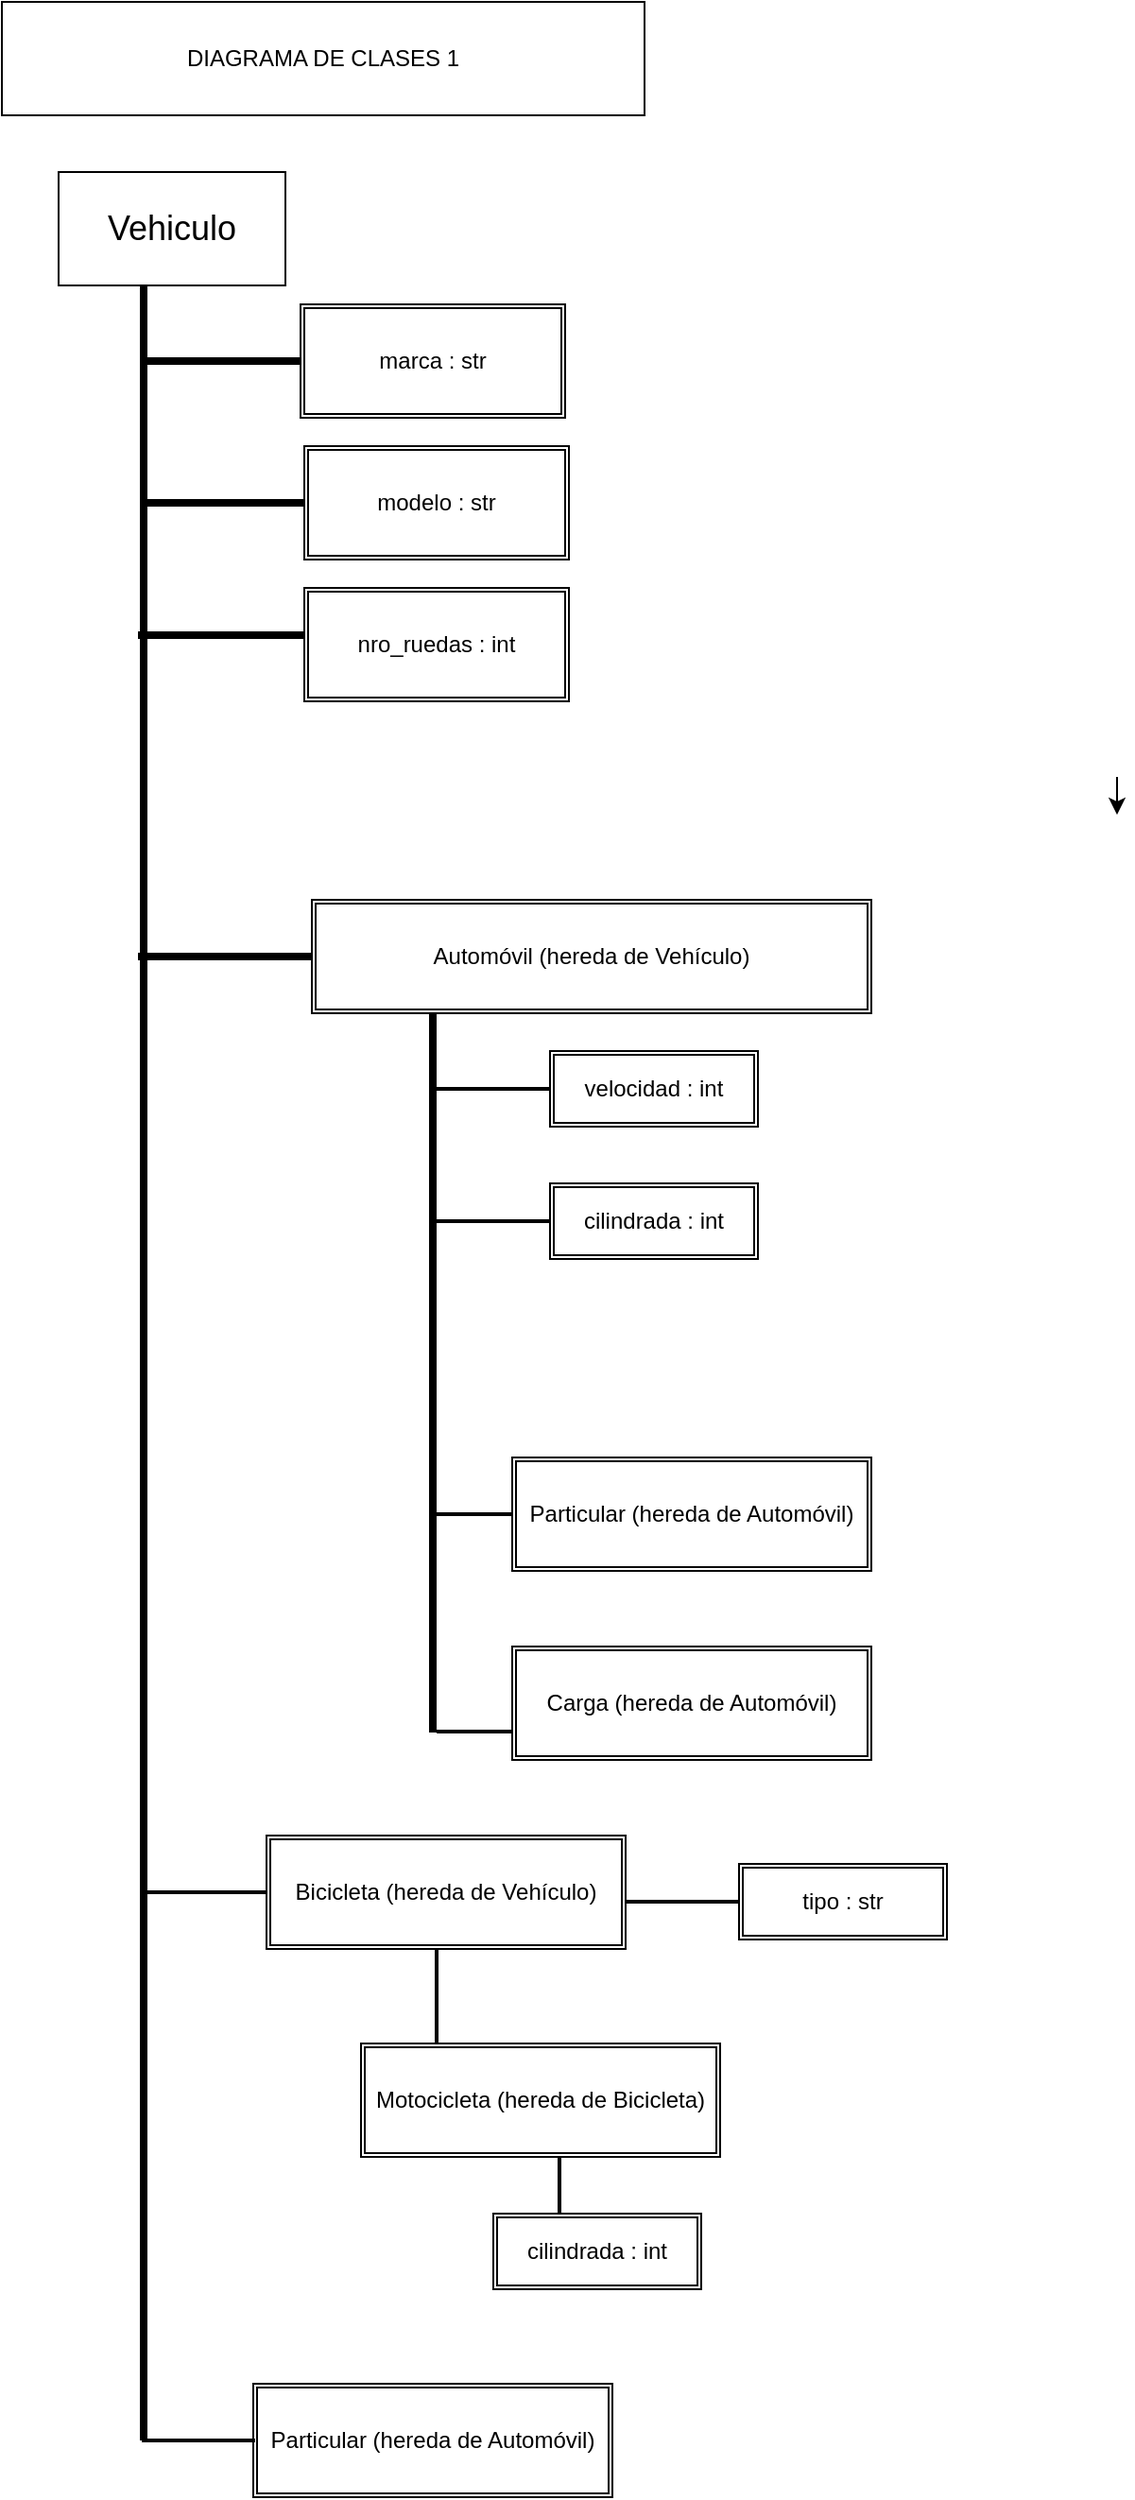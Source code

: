 <mxfile version="24.7.17">
  <diagram id="C5RBs43oDa-KdzZeNtuy" name="Page-1">
    <mxGraphModel dx="1364" dy="1611" grid="1" gridSize="10" guides="1" tooltips="1" connect="1" arrows="1" fold="1" page="1" pageScale="1" pageWidth="827" pageHeight="1169" math="0" shadow="0">
      <root>
        <mxCell id="WIyWlLk6GJQsqaUBKTNV-0" />
        <mxCell id="WIyWlLk6GJQsqaUBKTNV-1" parent="WIyWlLk6GJQsqaUBKTNV-0" />
        <mxCell id="3gYNeF9paigV0srNTuFU-2" value="&lt;font style=&quot;font-size: 18px;&quot;&gt;Vehiculo&lt;/font&gt;" style="rounded=0;whiteSpace=wrap;html=1;" vertex="1" parent="WIyWlLk6GJQsqaUBKTNV-1">
          <mxGeometry x="20" y="-70" width="120" height="60" as="geometry" />
        </mxCell>
        <mxCell id="3gYNeF9paigV0srNTuFU-5" value="" style="line;strokeWidth=4;direction=south;html=1;perimeter=backbonePerimeter;points=[];outlineConnect=0;rotation=90;" vertex="1" parent="WIyWlLk6GJQsqaUBKTNV-1">
          <mxGeometry x="104" y="-13.75" width="10" height="87.5" as="geometry" />
        </mxCell>
        <mxCell id="3gYNeF9paigV0srNTuFU-6" value="" style="line;strokeWidth=4;direction=south;html=1;perimeter=backbonePerimeter;points=[];outlineConnect=0;" vertex="1" parent="WIyWlLk6GJQsqaUBKTNV-1">
          <mxGeometry x="60" y="-10" width="10" height="1140" as="geometry" />
        </mxCell>
        <mxCell id="3gYNeF9paigV0srNTuFU-8" value="" style="line;strokeWidth=4;html=1;perimeter=backbonePerimeter;points=[];outlineConnect=0;" vertex="1" parent="WIyWlLk6GJQsqaUBKTNV-1">
          <mxGeometry x="64" y="100" width="90" height="10" as="geometry" />
        </mxCell>
        <mxCell id="3gYNeF9paigV0srNTuFU-9" value="" style="line;strokeWidth=4;html=1;perimeter=backbonePerimeter;points=[];outlineConnect=0;" vertex="1" parent="WIyWlLk6GJQsqaUBKTNV-1">
          <mxGeometry x="62" y="170" width="88" height="10" as="geometry" />
        </mxCell>
        <mxCell id="3gYNeF9paigV0srNTuFU-14" value="marca : str" style="shape=ext;double=1;rounded=0;whiteSpace=wrap;html=1;" vertex="1" parent="WIyWlLk6GJQsqaUBKTNV-1">
          <mxGeometry x="148" width="140" height="60" as="geometry" />
        </mxCell>
        <mxCell id="3gYNeF9paigV0srNTuFU-15" value="nro_ruedas : int" style="shape=ext;double=1;rounded=0;whiteSpace=wrap;html=1;" vertex="1" parent="WIyWlLk6GJQsqaUBKTNV-1">
          <mxGeometry x="150" y="150" width="140" height="60" as="geometry" />
        </mxCell>
        <mxCell id="3gYNeF9paigV0srNTuFU-16" value="modelo : str" style="shape=ext;double=1;rounded=0;whiteSpace=wrap;html=1;" vertex="1" parent="WIyWlLk6GJQsqaUBKTNV-1">
          <mxGeometry x="150" y="75" width="140" height="60" as="geometry" />
        </mxCell>
        <mxCell id="3gYNeF9paigV0srNTuFU-19" value="" style="line;strokeWidth=4;html=1;perimeter=backbonePerimeter;points=[];outlineConnect=0;" vertex="1" parent="WIyWlLk6GJQsqaUBKTNV-1">
          <mxGeometry x="62" y="340" width="98" height="10" as="geometry" />
        </mxCell>
        <mxCell id="3gYNeF9paigV0srNTuFU-20" style="edgeStyle=orthogonalEdgeStyle;rounded=0;orthogonalLoop=1;jettySize=auto;html=1;" edge="1" parent="WIyWlLk6GJQsqaUBKTNV-1">
          <mxGeometry relative="1" as="geometry">
            <mxPoint x="580" y="250" as="sourcePoint" />
            <mxPoint x="580" y="270" as="targetPoint" />
          </mxGeometry>
        </mxCell>
        <mxCell id="3gYNeF9paigV0srNTuFU-21" value="Automóvil (hereda de Vehículo)" style="shape=ext;double=1;rounded=0;whiteSpace=wrap;html=1;" vertex="1" parent="WIyWlLk6GJQsqaUBKTNV-1">
          <mxGeometry x="154" y="315" width="296" height="60" as="geometry" />
        </mxCell>
        <mxCell id="3gYNeF9paigV0srNTuFU-22" value="" style="line;strokeWidth=4;html=1;perimeter=backbonePerimeter;points=[];outlineConnect=0;rotation=90;" vertex="1" parent="WIyWlLk6GJQsqaUBKTNV-1">
          <mxGeometry x="27.76" y="560.25" width="380.48" height="10" as="geometry" />
        </mxCell>
        <mxCell id="3gYNeF9paigV0srNTuFU-23" value="" style="line;strokeWidth=2;html=1;" vertex="1" parent="WIyWlLk6GJQsqaUBKTNV-1">
          <mxGeometry x="220" y="410" width="60" height="10" as="geometry" />
        </mxCell>
        <mxCell id="3gYNeF9paigV0srNTuFU-24" value="" style="line;strokeWidth=2;html=1;" vertex="1" parent="WIyWlLk6GJQsqaUBKTNV-1">
          <mxGeometry x="220" y="480" width="60" height="10" as="geometry" />
        </mxCell>
        <mxCell id="3gYNeF9paigV0srNTuFU-26" value="velocidad : int" style="shape=ext;double=1;rounded=0;whiteSpace=wrap;html=1;" vertex="1" parent="WIyWlLk6GJQsqaUBKTNV-1">
          <mxGeometry x="280" y="395" width="110" height="40" as="geometry" />
        </mxCell>
        <mxCell id="3gYNeF9paigV0srNTuFU-27" value="cilindrada : int" style="shape=ext;double=1;rounded=0;whiteSpace=wrap;html=1;" vertex="1" parent="WIyWlLk6GJQsqaUBKTNV-1">
          <mxGeometry x="280" y="465" width="110" height="40" as="geometry" />
        </mxCell>
        <mxCell id="3gYNeF9paigV0srNTuFU-29" value="Particular (hereda de Automóvil)" style="shape=ext;double=1;rounded=0;whiteSpace=wrap;html=1;" vertex="1" parent="WIyWlLk6GJQsqaUBKTNV-1">
          <mxGeometry x="260" y="610" width="190" height="60" as="geometry" />
        </mxCell>
        <mxCell id="3gYNeF9paigV0srNTuFU-30" value="" style="line;strokeWidth=2;html=1;" vertex="1" parent="WIyWlLk6GJQsqaUBKTNV-1">
          <mxGeometry x="220" y="635" width="40" height="10" as="geometry" />
        </mxCell>
        <mxCell id="3gYNeF9paigV0srNTuFU-31" value="Carga (hereda de Automóvil)" style="shape=ext;double=1;rounded=0;whiteSpace=wrap;html=1;" vertex="1" parent="WIyWlLk6GJQsqaUBKTNV-1">
          <mxGeometry x="260" y="710" width="190" height="60" as="geometry" />
        </mxCell>
        <mxCell id="3gYNeF9paigV0srNTuFU-32" value="" style="line;strokeWidth=2;html=1;" vertex="1" parent="WIyWlLk6GJQsqaUBKTNV-1">
          <mxGeometry x="220" y="750" width="40" height="10" as="geometry" />
        </mxCell>
        <mxCell id="3gYNeF9paigV0srNTuFU-33" value="Bicicleta (hereda de Vehículo)" style="shape=ext;double=1;rounded=0;whiteSpace=wrap;html=1;" vertex="1" parent="WIyWlLk6GJQsqaUBKTNV-1">
          <mxGeometry x="130" y="810" width="190" height="60" as="geometry" />
        </mxCell>
        <mxCell id="3gYNeF9paigV0srNTuFU-34" value="" style="line;strokeWidth=2;html=1;" vertex="1" parent="WIyWlLk6GJQsqaUBKTNV-1">
          <mxGeometry x="64" y="835" width="66" height="10" as="geometry" />
        </mxCell>
        <mxCell id="3gYNeF9paigV0srNTuFU-35" value="Motocicleta (hereda de Bicicleta)" style="shape=ext;double=1;rounded=0;whiteSpace=wrap;html=1;" vertex="1" parent="WIyWlLk6GJQsqaUBKTNV-1">
          <mxGeometry x="180" y="920" width="190" height="60" as="geometry" />
        </mxCell>
        <mxCell id="3gYNeF9paigV0srNTuFU-36" value="" style="line;strokeWidth=2;html=1;rotation=90;" vertex="1" parent="WIyWlLk6GJQsqaUBKTNV-1">
          <mxGeometry x="195" y="890" width="50" height="10" as="geometry" />
        </mxCell>
        <mxCell id="3gYNeF9paigV0srNTuFU-38" value="cilindrada : int" style="shape=ext;double=1;rounded=0;whiteSpace=wrap;html=1;" vertex="1" parent="WIyWlLk6GJQsqaUBKTNV-1">
          <mxGeometry x="250" y="1010" width="110" height="40" as="geometry" />
        </mxCell>
        <mxCell id="3gYNeF9paigV0srNTuFU-39" value="" style="line;strokeWidth=2;html=1;rotation=90;" vertex="1" parent="WIyWlLk6GJQsqaUBKTNV-1">
          <mxGeometry x="270" y="990" width="30" height="10" as="geometry" />
        </mxCell>
        <mxCell id="3gYNeF9paigV0srNTuFU-40" value="DIAGRAMA DE CLASES 1" style="whiteSpace=wrap;html=1;" vertex="1" parent="WIyWlLk6GJQsqaUBKTNV-1">
          <mxGeometry x="-10" y="-160" width="340" height="60" as="geometry" />
        </mxCell>
        <mxCell id="3gYNeF9paigV0srNTuFU-41" value="Particular (hereda de Automóvil)" style="shape=ext;double=1;rounded=0;whiteSpace=wrap;html=1;" vertex="1" parent="WIyWlLk6GJQsqaUBKTNV-1">
          <mxGeometry x="123" y="1100" width="190" height="60" as="geometry" />
        </mxCell>
        <mxCell id="3gYNeF9paigV0srNTuFU-42" value="" style="line;strokeWidth=2;html=1;" vertex="1" parent="WIyWlLk6GJQsqaUBKTNV-1">
          <mxGeometry x="64" y="1125" width="60" height="10" as="geometry" />
        </mxCell>
        <mxCell id="3gYNeF9paigV0srNTuFU-47" value="" style="line;strokeWidth=2;html=1;" vertex="1" parent="WIyWlLk6GJQsqaUBKTNV-1">
          <mxGeometry x="320" y="840" width="66" height="10" as="geometry" />
        </mxCell>
        <mxCell id="3gYNeF9paigV0srNTuFU-48" value="tipo : str" style="shape=ext;double=1;rounded=0;whiteSpace=wrap;html=1;" vertex="1" parent="WIyWlLk6GJQsqaUBKTNV-1">
          <mxGeometry x="380" y="825" width="110" height="40" as="geometry" />
        </mxCell>
      </root>
    </mxGraphModel>
  </diagram>
</mxfile>
